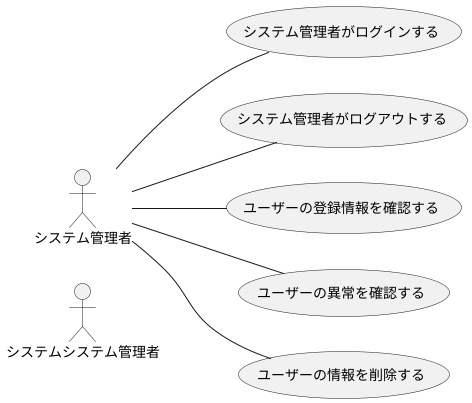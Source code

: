 @startuml システムシステム管理者
left to right direction
actor システムシステム管理者

システム管理者 -- (システム管理者がログインする)
システム管理者 -- (システム管理者がログアウトする)
システム管理者 -- (ユーザーの登録情報を確認する)
システム管理者 -- (ユーザーの異常を確認する)
システム管理者 -- (ユーザーの情報を削除する)



@enduml
